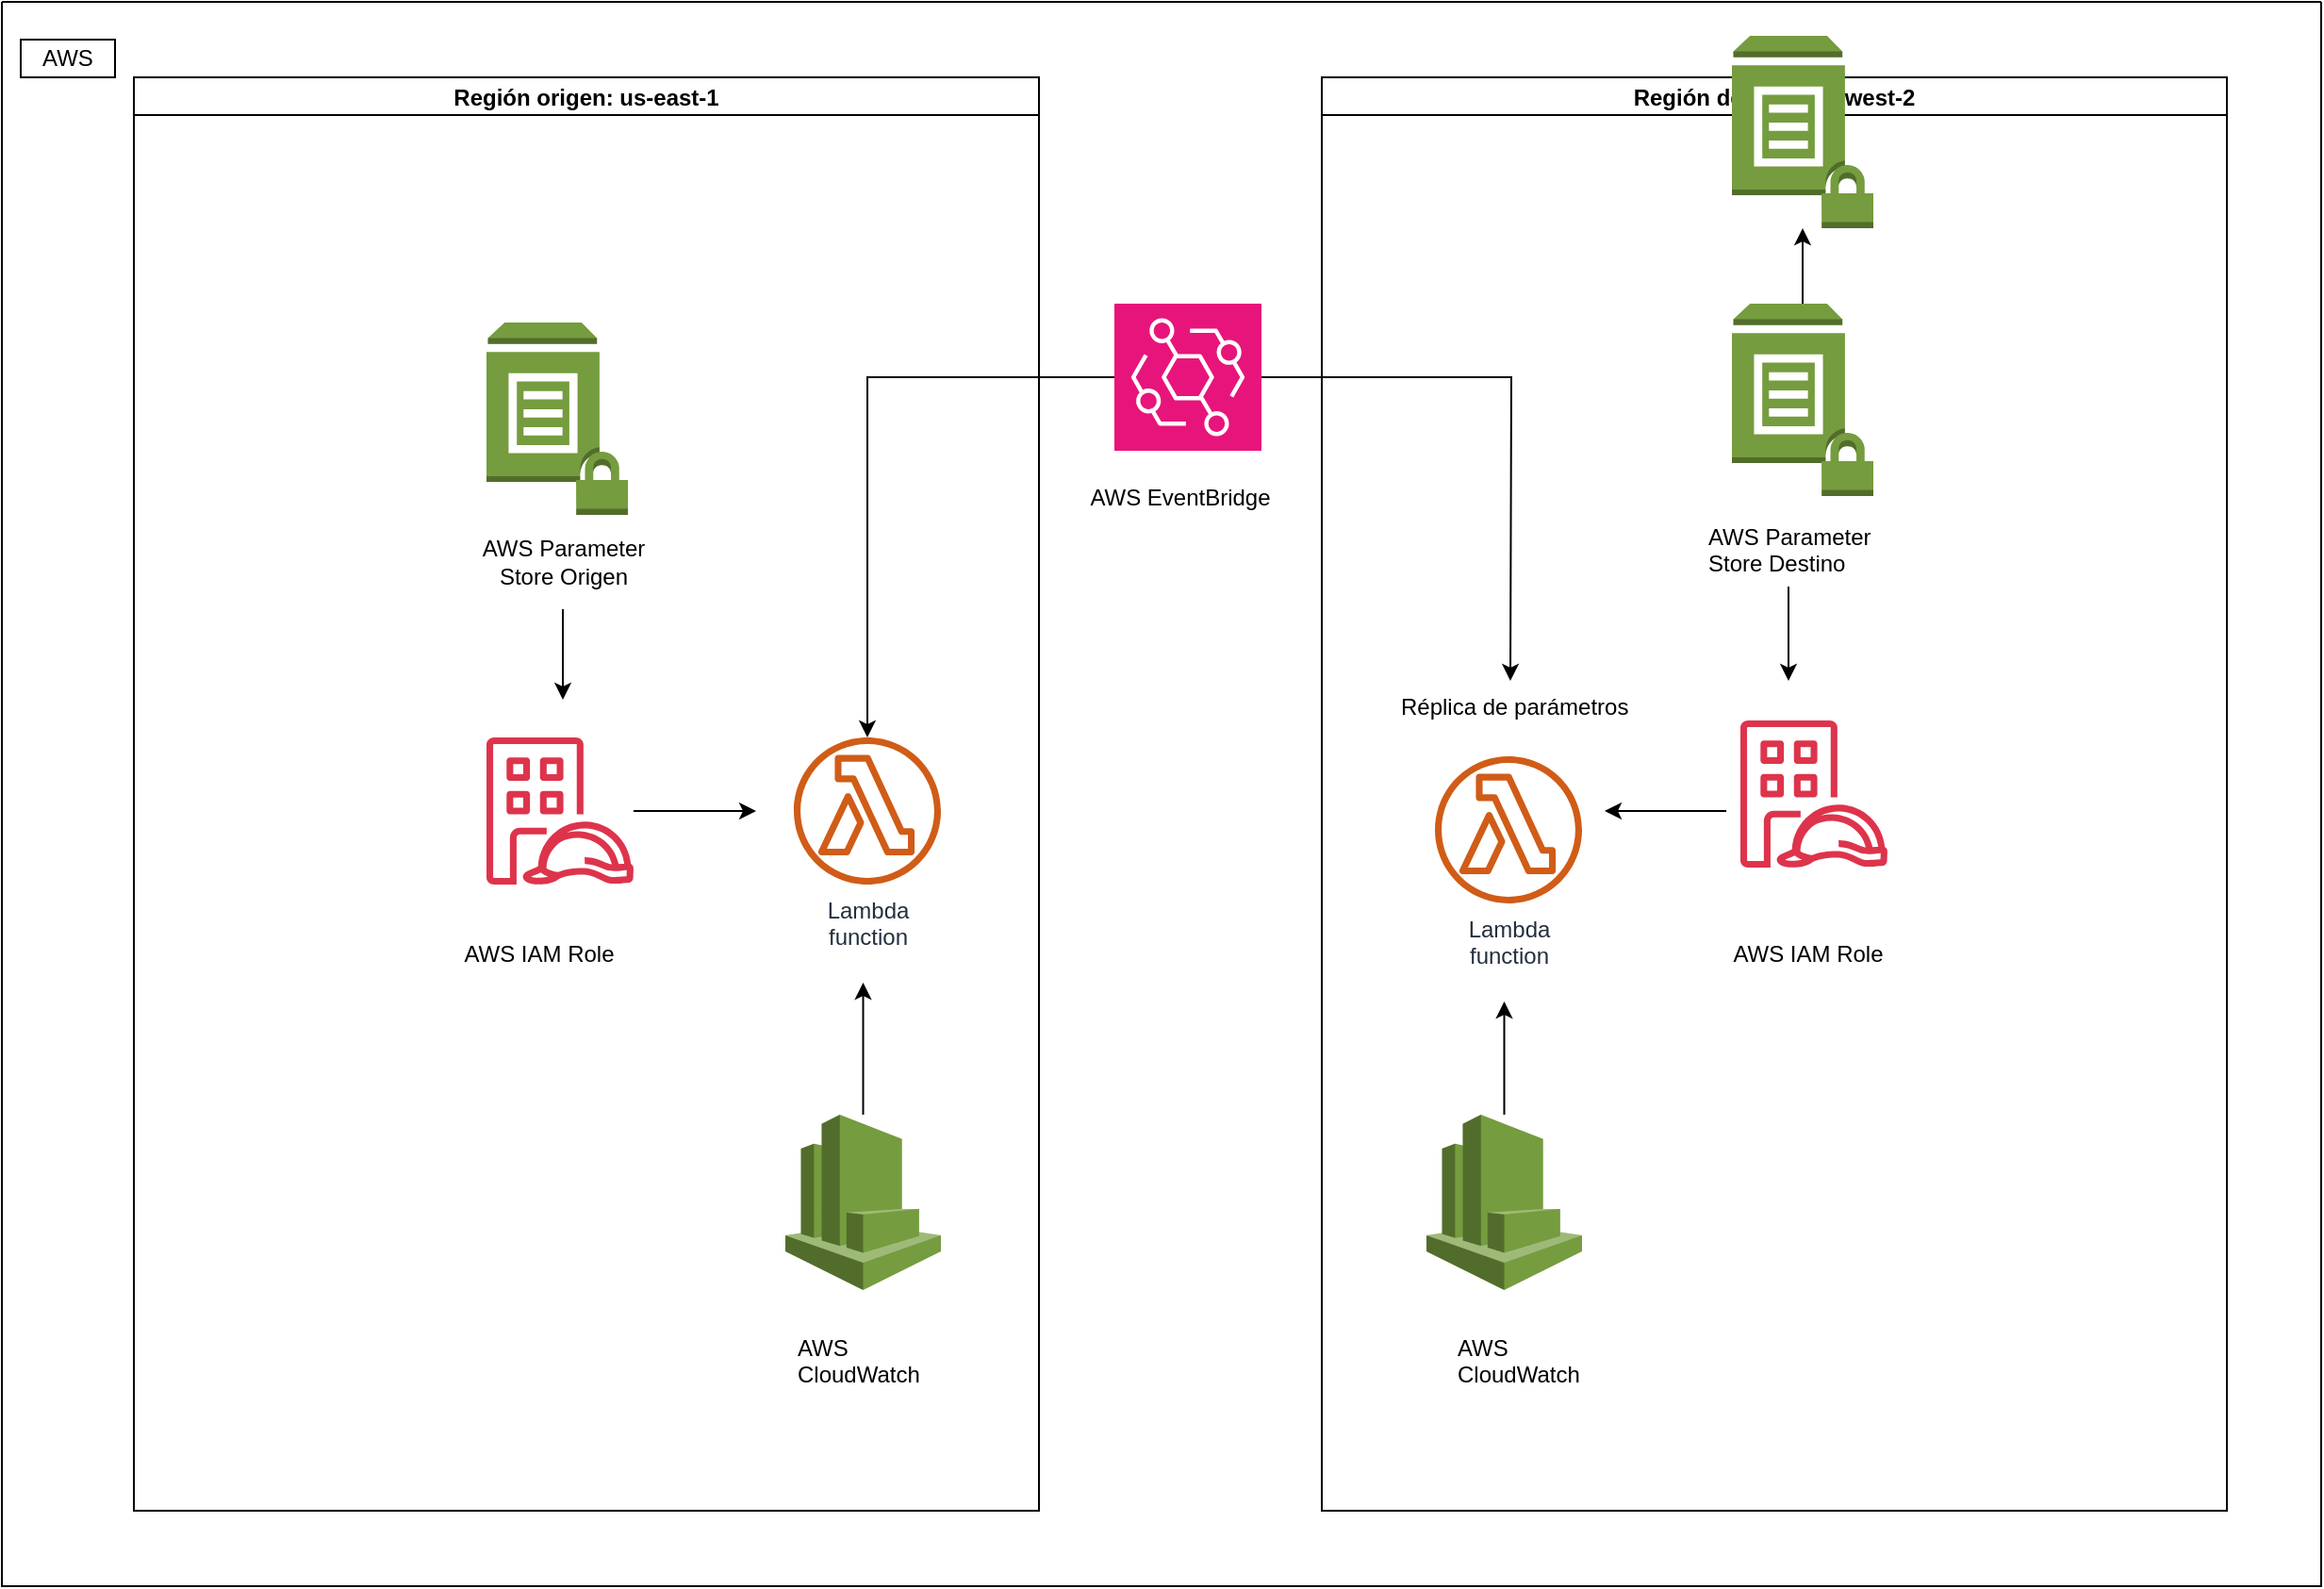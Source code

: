 <mxfile version="24.7.1" type="github">
  <diagram id="Ht1M8jgEwFfnCIfOTk4-" name="Page-1">
    <mxGraphModel dx="529" dy="483" grid="1" gridSize="10" guides="1" tooltips="1" connect="1" arrows="1" fold="1" page="1" pageScale="1" pageWidth="1169" pageHeight="827" background="#ffffff" math="0" shadow="0">
      <root>
        <mxCell id="0" />
        <mxCell id="1" parent="0" />
        <mxCell id="wMUD5X-A9GFCYnmL9H_o-32" style="edgeStyle=orthogonalEdgeStyle;rounded=0;orthogonalLoop=1;jettySize=auto;html=1;" edge="1" parent="1" source="VYMYHPz4Sc5OkGbCSFCF-7" target="wMUD5X-A9GFCYnmL9H_o-9">
          <mxGeometry relative="1" as="geometry" />
        </mxCell>
        <mxCell id="wMUD5X-A9GFCYnmL9H_o-33" style="edgeStyle=orthogonalEdgeStyle;rounded=0;orthogonalLoop=1;jettySize=auto;html=1;" edge="1" parent="1" source="VYMYHPz4Sc5OkGbCSFCF-7">
          <mxGeometry relative="1" as="geometry">
            <mxPoint x="910" y="360" as="targetPoint" />
          </mxGeometry>
        </mxCell>
        <mxCell id="VYMYHPz4Sc5OkGbCSFCF-7" value="" style="sketch=0;points=[[0,0,0],[0.25,0,0],[0.5,0,0],[0.75,0,0],[1,0,0],[0,1,0],[0.25,1,0],[0.5,1,0],[0.75,1,0],[1,1,0],[0,0.25,0],[0,0.5,0],[0,0.75,0],[1,0.25,0],[1,0.5,0],[1,0.75,0]];outlineConnect=0;fontColor=#232F3E;fillColor=#E7157B;strokeColor=#ffffff;dashed=0;verticalLabelPosition=bottom;verticalAlign=top;align=center;html=1;fontSize=12;fontStyle=0;aspect=fixed;shape=mxgraph.aws4.resourceIcon;resIcon=mxgraph.aws4.eventbridge;" parent="1" vertex="1">
          <mxGeometry x="700" y="160" width="78" height="78" as="geometry" />
        </mxCell>
        <mxCell id="VYMYHPz4Sc5OkGbCSFCF-8" value="AWS EventBridge" style="ellipse;whiteSpace=wrap;html=1;strokeColor=none;" parent="1" vertex="1">
          <mxGeometry x="680" y="238" width="110" height="50" as="geometry" />
        </mxCell>
        <mxCell id="wMUD5X-A9GFCYnmL9H_o-1" value="Región origen: us-east-1" style="swimlane;startSize=20;horizontal=1;containerType=tree;" vertex="1" parent="1">
          <mxGeometry x="180" y="40" width="480" height="760" as="geometry" />
        </mxCell>
        <mxCell id="wMUD5X-A9GFCYnmL9H_o-9" value="Lambda&lt;br&gt;function" style="outlineConnect=0;fontColor=#232F3E;gradientColor=none;fillColor=#D05C17;strokeColor=none;dashed=0;verticalLabelPosition=bottom;verticalAlign=top;align=center;html=1;fontSize=12;fontStyle=0;aspect=fixed;pointerEvents=1;shape=mxgraph.aws4.lambda_function;labelBackgroundColor=#ffffff;" vertex="1" parent="wMUD5X-A9GFCYnmL9H_o-1">
          <mxGeometry x="350" y="350" width="78" height="78" as="geometry" />
        </mxCell>
        <mxCell id="VYMYHPz4Sc5OkGbCSFCF-1" value="" style="outlineConnect=0;dashed=0;verticalLabelPosition=bottom;verticalAlign=top;align=center;html=1;shape=mxgraph.aws3.parameter_store;fillColor=#759C3E;gradientColor=none;" parent="wMUD5X-A9GFCYnmL9H_o-1" vertex="1">
          <mxGeometry x="187" y="130" width="75" height="102" as="geometry" />
        </mxCell>
        <mxCell id="wMUD5X-A9GFCYnmL9H_o-31" style="edgeStyle=orthogonalEdgeStyle;rounded=0;orthogonalLoop=1;jettySize=auto;html=1;" edge="1" parent="wMUD5X-A9GFCYnmL9H_o-1" source="VYMYHPz4Sc5OkGbCSFCF-5">
          <mxGeometry relative="1" as="geometry">
            <mxPoint x="227.5" y="330" as="targetPoint" />
          </mxGeometry>
        </mxCell>
        <mxCell id="VYMYHPz4Sc5OkGbCSFCF-5" value="AWS Parameter Store Origen" style="ellipse;whiteSpace=wrap;html=1;strokeColor=none;" parent="wMUD5X-A9GFCYnmL9H_o-1" vertex="1">
          <mxGeometry x="172.5" y="232" width="110" height="50" as="geometry" />
        </mxCell>
        <mxCell id="wMUD5X-A9GFCYnmL9H_o-17" style="edgeStyle=orthogonalEdgeStyle;rounded=0;orthogonalLoop=1;jettySize=auto;html=1;" edge="1" parent="wMUD5X-A9GFCYnmL9H_o-1" source="VYMYHPz4Sc5OkGbCSFCF-16">
          <mxGeometry relative="1" as="geometry">
            <mxPoint x="330" y="389" as="targetPoint" />
          </mxGeometry>
        </mxCell>
        <mxCell id="VYMYHPz4Sc5OkGbCSFCF-16" value="" style="sketch=0;outlineConnect=0;fontColor=#232F3E;gradientColor=none;fillColor=#DD344C;strokeColor=none;dashed=0;verticalLabelPosition=bottom;verticalAlign=top;align=center;html=1;fontSize=12;fontStyle=0;aspect=fixed;pointerEvents=1;shape=mxgraph.aws4.identity_access_management_iam_roles_anywhere;" parent="wMUD5X-A9GFCYnmL9H_o-1" vertex="1">
          <mxGeometry x="187" y="350" width="78" height="78" as="geometry" />
        </mxCell>
        <mxCell id="VYMYHPz4Sc5OkGbCSFCF-18" value="AWS IAM Role" style="ellipse;whiteSpace=wrap;html=1;strokeColor=none;" parent="wMUD5X-A9GFCYnmL9H_o-1" vertex="1">
          <mxGeometry x="160" y="440" width="110" height="50" as="geometry" />
        </mxCell>
        <mxCell id="wMUD5X-A9GFCYnmL9H_o-24" style="edgeStyle=orthogonalEdgeStyle;rounded=0;orthogonalLoop=1;jettySize=auto;html=1;" edge="1" parent="wMUD5X-A9GFCYnmL9H_o-1" source="wMUD5X-A9GFCYnmL9H_o-22">
          <mxGeometry relative="1" as="geometry">
            <mxPoint x="386.75" y="480" as="targetPoint" />
          </mxGeometry>
        </mxCell>
        <mxCell id="wMUD5X-A9GFCYnmL9H_o-22" value="" style="outlineConnect=0;dashed=0;verticalLabelPosition=bottom;verticalAlign=top;align=center;html=1;shape=mxgraph.aws3.cloudwatch;fillColor=#759C3E;gradientColor=none;" vertex="1" parent="wMUD5X-A9GFCYnmL9H_o-1">
          <mxGeometry x="345.5" y="550" width="82.5" height="93" as="geometry" />
        </mxCell>
        <mxCell id="wMUD5X-A9GFCYnmL9H_o-23" value="AWS CloudWatch" style="text;whiteSpace=wrap;" vertex="1" parent="wMUD5X-A9GFCYnmL9H_o-1">
          <mxGeometry x="350" y="660" width="90" height="40" as="geometry" />
        </mxCell>
        <mxCell id="wMUD5X-A9GFCYnmL9H_o-6" value="Región destino: us-west-2" style="swimlane;startSize=20;horizontal=1;containerType=tree;swimlaneFillColor=none;labelBackgroundColor=default;" vertex="1" parent="1">
          <mxGeometry x="810" y="40" width="480" height="760" as="geometry" />
        </mxCell>
        <mxCell id="VYMYHPz4Sc5OkGbCSFCF-20" value="" style="outlineConnect=0;dashed=0;verticalLabelPosition=bottom;verticalAlign=top;align=center;html=1;shape=mxgraph.aws3.parameter_store;fillColor=#759C3E;gradientColor=none;" parent="wMUD5X-A9GFCYnmL9H_o-6" vertex="1">
          <mxGeometry x="217.5" y="120" width="75" height="102" as="geometry" />
        </mxCell>
        <mxCell id="wMUD5X-A9GFCYnmL9H_o-30" style="edgeStyle=orthogonalEdgeStyle;rounded=0;orthogonalLoop=1;jettySize=auto;html=1;" edge="1" parent="wMUD5X-A9GFCYnmL9H_o-6" source="VYMYHPz4Sc5OkGbCSFCF-19">
          <mxGeometry relative="1" as="geometry">
            <mxPoint x="247.5" y="320" as="targetPoint" />
          </mxGeometry>
        </mxCell>
        <mxCell id="VYMYHPz4Sc5OkGbCSFCF-19" value="AWS Parameter Store Destino" style="text;whiteSpace=wrap;" parent="wMUD5X-A9GFCYnmL9H_o-6" vertex="1">
          <mxGeometry x="202.5" y="230" width="90" height="40" as="geometry" />
        </mxCell>
        <mxCell id="wMUD5X-A9GFCYnmL9H_o-25" style="edgeStyle=orthogonalEdgeStyle;rounded=0;orthogonalLoop=1;jettySize=auto;html=1;" edge="1" parent="wMUD5X-A9GFCYnmL9H_o-6" source="VYMYHPz4Sc5OkGbCSFCF-29">
          <mxGeometry relative="1" as="geometry">
            <mxPoint x="96.75" y="490" as="targetPoint" />
          </mxGeometry>
        </mxCell>
        <mxCell id="VYMYHPz4Sc5OkGbCSFCF-29" value="" style="outlineConnect=0;dashed=0;verticalLabelPosition=bottom;verticalAlign=top;align=center;html=1;shape=mxgraph.aws3.cloudwatch;fillColor=#759C3E;gradientColor=none;" parent="wMUD5X-A9GFCYnmL9H_o-6" vertex="1">
          <mxGeometry x="55.5" y="550" width="82.5" height="93" as="geometry" />
        </mxCell>
        <mxCell id="VYMYHPz4Sc5OkGbCSFCF-30" value="AWS CloudWatch" style="text;whiteSpace=wrap;" parent="wMUD5X-A9GFCYnmL9H_o-6" vertex="1">
          <mxGeometry x="70" y="660" width="90" height="40" as="geometry" />
        </mxCell>
        <mxCell id="UEzPUAAOIrF-is8g5C7q-115" value="Lambda&lt;br&gt;function" style="outlineConnect=0;fontColor=#232F3E;gradientColor=none;fillColor=#D05C17;strokeColor=none;dashed=0;verticalLabelPosition=bottom;verticalAlign=top;align=center;html=1;fontSize=12;fontStyle=0;aspect=fixed;pointerEvents=1;shape=mxgraph.aws4.lambda_function;labelBackgroundColor=#ffffff;" parent="wMUD5X-A9GFCYnmL9H_o-6" vertex="1">
          <mxGeometry x="60" y="360" width="78" height="78" as="geometry" />
        </mxCell>
        <mxCell id="wMUD5X-A9GFCYnmL9H_o-21" style="edgeStyle=orthogonalEdgeStyle;rounded=0;orthogonalLoop=1;jettySize=auto;html=1;" edge="1" parent="wMUD5X-A9GFCYnmL9H_o-6">
          <mxGeometry relative="1" as="geometry">
            <mxPoint x="150" y="389" as="targetPoint" />
            <mxPoint x="214.536" y="389" as="sourcePoint" />
          </mxGeometry>
        </mxCell>
        <mxCell id="wMUD5X-A9GFCYnmL9H_o-12" value="AWS IAM Role" style="ellipse;whiteSpace=wrap;html=1;strokeColor=none;" vertex="1" parent="wMUD5X-A9GFCYnmL9H_o-6">
          <mxGeometry x="202.5" y="440" width="110" height="50" as="geometry" />
        </mxCell>
        <mxCell id="wMUD5X-A9GFCYnmL9H_o-26" value="" style="sketch=0;outlineConnect=0;fontColor=#232F3E;gradientColor=none;fillColor=#DD344C;strokeColor=none;dashed=0;verticalLabelPosition=bottom;verticalAlign=top;align=center;html=1;fontSize=12;fontStyle=0;aspect=fixed;pointerEvents=1;shape=mxgraph.aws4.identity_access_management_iam_roles_anywhere;" vertex="1" parent="wMUD5X-A9GFCYnmL9H_o-6">
          <mxGeometry x="222" y="341" width="78" height="78" as="geometry" />
        </mxCell>
        <mxCell id="wMUD5X-A9GFCYnmL9H_o-41" value="" style="edgeStyle=orthogonalEdgeStyle;rounded=0;orthogonalLoop=1;jettySize=auto;html=1;" edge="1" source="VYMYHPz4Sc5OkGbCSFCF-20" target="wMUD5X-A9GFCYnmL9H_o-42" parent="wMUD5X-A9GFCYnmL9H_o-6">
          <mxGeometry relative="1" as="geometry" />
        </mxCell>
        <mxCell id="wMUD5X-A9GFCYnmL9H_o-42" value="" style="outlineConnect=0;dashed=0;verticalLabelPosition=bottom;verticalAlign=top;align=center;html=1;shape=mxgraph.aws3.parameter_store;fillColor=#759C3E;gradientColor=none;" vertex="1" parent="wMUD5X-A9GFCYnmL9H_o-6">
          <mxGeometry x="217.5" y="-22" width="75" height="102" as="geometry" />
        </mxCell>
        <mxCell id="wMUD5X-A9GFCYnmL9H_o-36" value="" style="swimlane;startSize=0;" vertex="1" parent="1">
          <mxGeometry x="110" width="1230" height="840" as="geometry" />
        </mxCell>
        <mxCell id="wMUD5X-A9GFCYnmL9H_o-39" value="AWS" style="rounded=0;whiteSpace=wrap;html=1;labelBackgroundColor=default;" vertex="1" parent="wMUD5X-A9GFCYnmL9H_o-36">
          <mxGeometry x="10" y="20" width="50" height="20" as="geometry" />
        </mxCell>
        <mxCell id="VYMYHPz4Sc5OkGbCSFCF-24" value="Réplica de parámetros" style="text;whiteSpace=wrap;" parent="wMUD5X-A9GFCYnmL9H_o-36" vertex="1">
          <mxGeometry x="740" y="360" width="123" height="40" as="geometry" />
        </mxCell>
      </root>
    </mxGraphModel>
  </diagram>
</mxfile>
